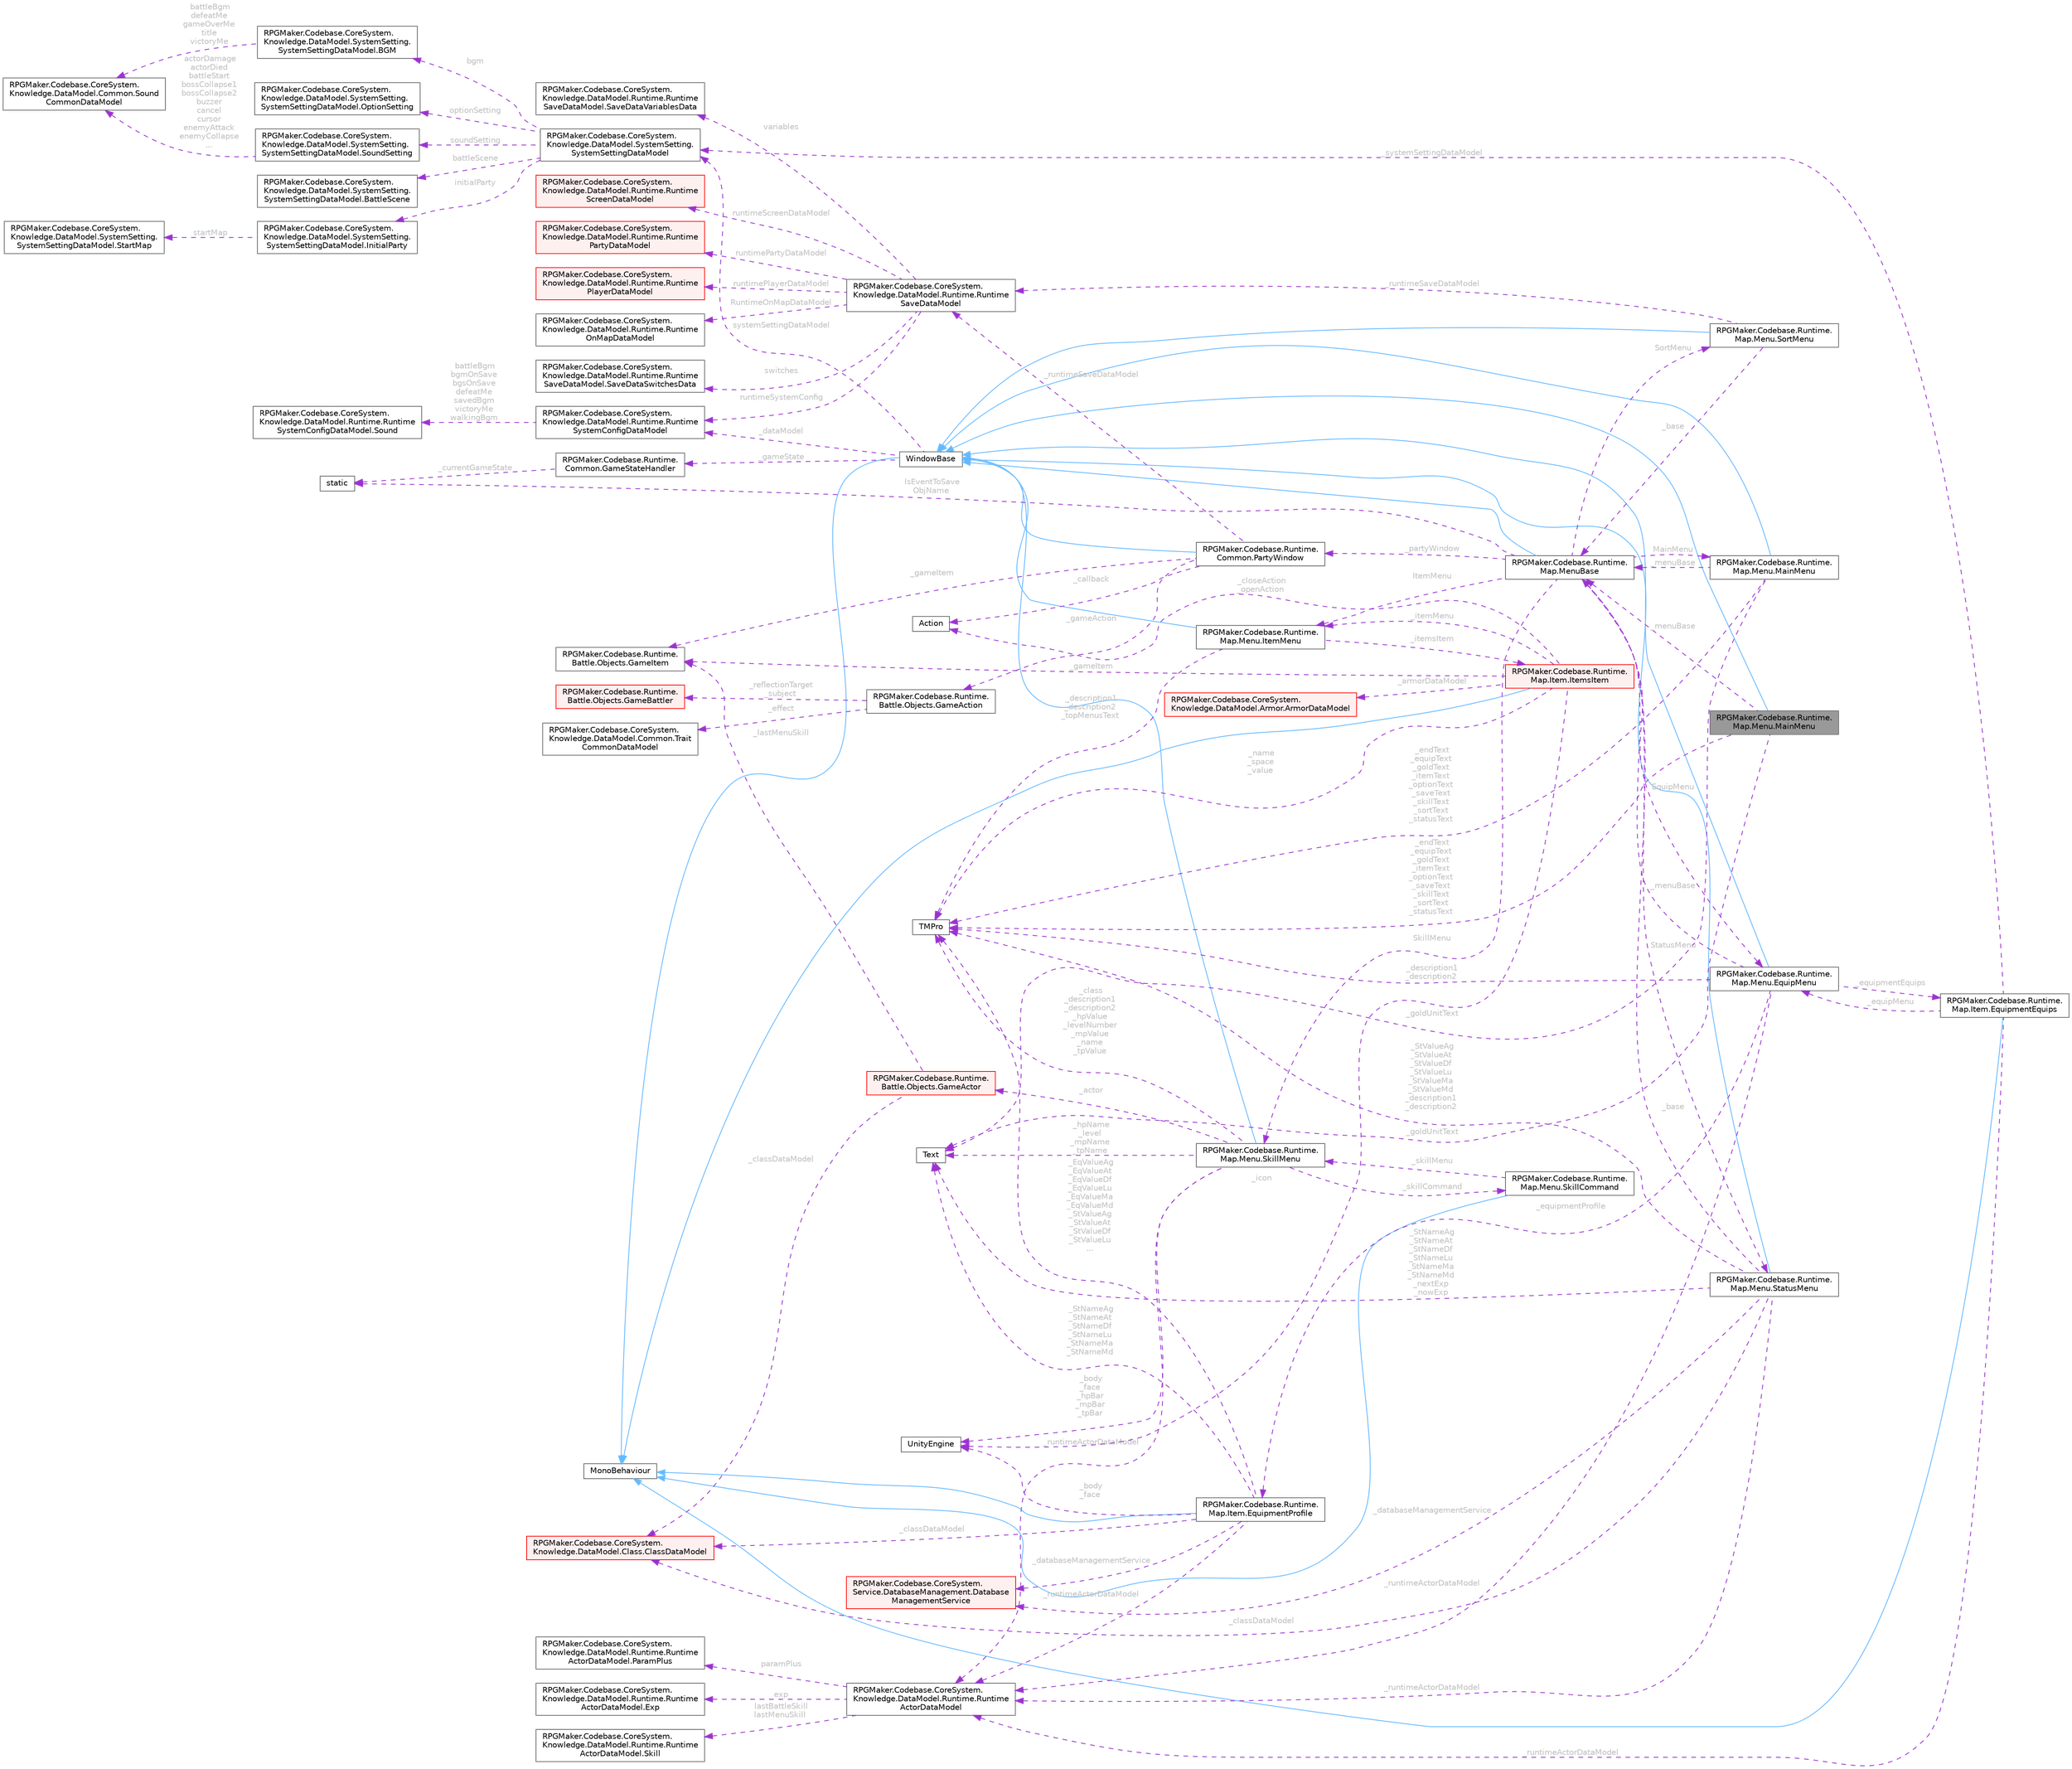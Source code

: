 digraph "RPGMaker.Codebase.Runtime.Map.Menu.MainMenu"
{
 // LATEX_PDF_SIZE
  bgcolor="transparent";
  edge [fontname=Helvetica,fontsize=10,labelfontname=Helvetica,labelfontsize=10];
  node [fontname=Helvetica,fontsize=10,shape=box,height=0.2,width=0.4];
  rankdir="LR";
  Node1 [id="Node000001",label="RPGMaker.Codebase.Runtime.\lMap.Menu.MainMenu",height=0.2,width=0.4,color="gray40", fillcolor="grey60", style="filled", fontcolor="black",tooltip="メイン・メニュー"];
  Node2 -> Node1 [id="edge1_Node000001_Node000002",dir="back",color="steelblue1",style="solid",tooltip=" "];
  Node2 [id="Node000002",label="WindowBase",height=0.2,width=0.4,color="gray40", fillcolor="white", style="filled",URL="$d4/d52/class_r_p_g_maker_1_1_codebase_1_1_runtime_1_1_common_1_1_window_base.html",tooltip="ウィンドウ・ベース"];
  Node3 -> Node2 [id="edge2_Node000002_Node000003",dir="back",color="steelblue1",style="solid",tooltip=" "];
  Node3 [id="Node000003",label="MonoBehaviour",height=0.2,width=0.4,color="gray40", fillcolor="white", style="filled",tooltip=" "];
  Node4 -> Node2 [id="edge3_Node000002_Node000004",dir="back",color="darkorchid3",style="dashed",tooltip=" ",label=" _gameState",fontcolor="grey" ];
  Node4 [id="Node000004",label="RPGMaker.Codebase.Runtime.\lCommon.GameStateHandler",height=0.2,width=0.4,color="gray40", fillcolor="white", style="filled",URL="$de/d2c/class_r_p_g_maker_1_1_codebase_1_1_runtime_1_1_common_1_1_game_state_handler.html",tooltip="ゲーム実行中の、ゲームの状態を保持するクラス"];
  Node5 -> Node4 [id="edge4_Node000004_Node000005",dir="back",color="darkorchid3",style="dashed",tooltip=" ",label=" _currentGameState",fontcolor="grey" ];
  Node5 [id="Node000005",label="static",height=0.2,width=0.4,color="gray40", fillcolor="white", style="filled",tooltip=" "];
  Node6 -> Node2 [id="edge5_Node000002_Node000006",dir="back",color="darkorchid3",style="dashed",tooltip=" ",label=" systemSettingDataModel",fontcolor="grey" ];
  Node6 [id="Node000006",label="RPGMaker.Codebase.CoreSystem.\lKnowledge.DataModel.SystemSetting.\lSystemSettingDataModel",height=0.2,width=0.4,color="gray40", fillcolor="white", style="filled",URL="$d0/dd2/class_r_p_g_maker_1_1_codebase_1_1_core_system_1_1_knowledge_1_1_data_model_1_1_system_setting_1_1_system_setting_data_model.html",tooltip="システム設定データ・モデル"];
  Node7 -> Node6 [id="edge6_Node000006_Node000007",dir="back",color="darkorchid3",style="dashed",tooltip=" ",label=" battleScene",fontcolor="grey" ];
  Node7 [id="Node000007",label="RPGMaker.Codebase.CoreSystem.\lKnowledge.DataModel.SystemSetting.\lSystemSettingDataModel.BattleScene",height=0.2,width=0.4,color="gray40", fillcolor="white", style="filled",URL="$df/d0c/class_r_p_g_maker_1_1_codebase_1_1_core_system_1_1_knowledge_1_1_data_model_1_1_system_setting_17ce0ed53697912195b01e8a552e37932.html",tooltip=" "];
  Node8 -> Node6 [id="edge7_Node000006_Node000008",dir="back",color="darkorchid3",style="dashed",tooltip=" ",label=" bgm",fontcolor="grey" ];
  Node8 [id="Node000008",label="RPGMaker.Codebase.CoreSystem.\lKnowledge.DataModel.SystemSetting.\lSystemSettingDataModel.BGM",height=0.2,width=0.4,color="gray40", fillcolor="white", style="filled",URL="$d8/d7d/class_r_p_g_maker_1_1_codebase_1_1_core_system_1_1_knowledge_1_1_data_model_1_1_system_setting_13c37c0ac7a3e126c1b06c1462a6db3a9.html",tooltip=" "];
  Node9 -> Node8 [id="edge8_Node000008_Node000009",dir="back",color="darkorchid3",style="dashed",tooltip=" ",label=" battleBgm\ndefeatMe\ngameOverMe\ntitle\nvictoryMe",fontcolor="grey" ];
  Node9 [id="Node000009",label="RPGMaker.Codebase.CoreSystem.\lKnowledge.DataModel.Common.Sound\lCommonDataModel",height=0.2,width=0.4,color="gray40", fillcolor="white", style="filled",URL="$df/dcd/class_r_p_g_maker_1_1_codebase_1_1_core_system_1_1_knowledge_1_1_data_model_1_1_common_1_1_sound_common_data_model.html",tooltip="音共通データ・モデル"];
  Node10 -> Node6 [id="edge9_Node000006_Node000010",dir="back",color="darkorchid3",style="dashed",tooltip=" ",label=" initialParty",fontcolor="grey" ];
  Node10 [id="Node000010",label="RPGMaker.Codebase.CoreSystem.\lKnowledge.DataModel.SystemSetting.\lSystemSettingDataModel.InitialParty",height=0.2,width=0.4,color="gray40", fillcolor="white", style="filled",URL="$dc/dfb/class_r_p_g_maker_1_1_codebase_1_1_core_system_1_1_knowledge_1_1_data_model_1_1_system_setting_1539107dbc80fc9072f4fd2f8782921fe.html",tooltip=" "];
  Node11 -> Node10 [id="edge10_Node000010_Node000011",dir="back",color="darkorchid3",style="dashed",tooltip=" ",label=" startMap",fontcolor="grey" ];
  Node11 [id="Node000011",label="RPGMaker.Codebase.CoreSystem.\lKnowledge.DataModel.SystemSetting.\lSystemSettingDataModel.StartMap",height=0.2,width=0.4,color="gray40", fillcolor="white", style="filled",URL="$dd/d74/class_r_p_g_maker_1_1_codebase_1_1_core_system_1_1_knowledge_1_1_data_model_1_1_system_setting_1783ee6b6efe4675c8c39db7c7a3a93f6.html",tooltip=" "];
  Node12 -> Node6 [id="edge11_Node000006_Node000012",dir="back",color="darkorchid3",style="dashed",tooltip=" ",label=" optionSetting",fontcolor="grey" ];
  Node12 [id="Node000012",label="RPGMaker.Codebase.CoreSystem.\lKnowledge.DataModel.SystemSetting.\lSystemSettingDataModel.OptionSetting",height=0.2,width=0.4,color="gray40", fillcolor="white", style="filled",URL="$d8/d86/class_r_p_g_maker_1_1_codebase_1_1_core_system_1_1_knowledge_1_1_data_model_1_1_system_setting_10d0bcdd35160aa829ac5668189dd2dd2.html",tooltip=" "];
  Node13 -> Node6 [id="edge12_Node000006_Node000013",dir="back",color="darkorchid3",style="dashed",tooltip=" ",label=" soundSetting",fontcolor="grey" ];
  Node13 [id="Node000013",label="RPGMaker.Codebase.CoreSystem.\lKnowledge.DataModel.SystemSetting.\lSystemSettingDataModel.SoundSetting",height=0.2,width=0.4,color="gray40", fillcolor="white", style="filled",URL="$d9/d59/class_r_p_g_maker_1_1_codebase_1_1_core_system_1_1_knowledge_1_1_data_model_1_1_system_setting_1fc90e68ad3a4642899cf508b2c75ae0f.html",tooltip=" "];
  Node9 -> Node13 [id="edge13_Node000013_Node000009",dir="back",color="darkorchid3",style="dashed",tooltip=" ",label=" actorDamage\nactorDied\nbattleStart\nbossCollapse1\nbossCollapse2\nbuzzer\ncancel\ncursor\nenemyAttack\nenemyCollapse\n...",fontcolor="grey" ];
  Node14 -> Node2 [id="edge14_Node000002_Node000014",dir="back",color="darkorchid3",style="dashed",tooltip=" ",label=" _dataModel",fontcolor="grey" ];
  Node14 [id="Node000014",label="RPGMaker.Codebase.CoreSystem.\lKnowledge.DataModel.Runtime.Runtime\lSystemConfigDataModel",height=0.2,width=0.4,color="gray40", fillcolor="white", style="filled",URL="$dc/d28/class_r_p_g_maker_1_1_codebase_1_1_core_system_1_1_knowledge_1_1_data_model_1_1_runtime_1_1_runtime_system_config_data_model.html",tooltip="実行時システム設定データ・モデル"];
  Node15 -> Node14 [id="edge15_Node000014_Node000015",dir="back",color="darkorchid3",style="dashed",tooltip=" ",label=" battleBgm\nbgmOnSave\nbgsOnSave\ndefeatMe\nsavedBgm\nvictoryMe\nwalkingBgm",fontcolor="grey" ];
  Node15 [id="Node000015",label="RPGMaker.Codebase.CoreSystem.\lKnowledge.DataModel.Runtime.Runtime\lSystemConfigDataModel.Sound",height=0.2,width=0.4,color="gray40", fillcolor="white", style="filled",URL="$de/d30/class_r_p_g_maker_1_1_codebase_1_1_core_system_1_1_knowledge_1_1_data_model_1_1_runtime_1_1_runtc183c944cc34eae5d27229c3eef23a60.html",tooltip=" "];
  Node16 -> Node1 [id="edge16_Node000001_Node000016",dir="back",color="darkorchid3",style="dashed",tooltip=" ",label=" _endText\n_equipText\n_goldText\n_itemText\n_optionText\n_saveText\n_skillText\n_sortText\n_statusText",fontcolor="grey" ];
  Node16 [id="Node000016",label="TMPro",height=0.2,width=0.4,color="gray40", fillcolor="white", style="filled",tooltip=" "];
  Node17 -> Node1 [id="edge17_Node000001_Node000017",dir="back",color="darkorchid3",style="dashed",tooltip=" ",label=" _goldUnitText",fontcolor="grey" ];
  Node17 [id="Node000017",label="Text",height=0.2,width=0.4,color="gray40", fillcolor="white", style="filled",tooltip=" "];
  Node18 -> Node1 [id="edge18_Node000001_Node000018",dir="back",color="darkorchid3",style="dashed",tooltip=" ",label=" _menuBase",fontcolor="grey" ];
  Node18 [id="Node000018",label="RPGMaker.Codebase.Runtime.\lMap.MenuBase",height=0.2,width=0.4,color="gray40", fillcolor="white", style="filled",URL="$d4/d87/class_r_p_g_maker_1_1_codebase_1_1_runtime_1_1_map_1_1_menu_base.html",tooltip="メニュー・ベース"];
  Node2 -> Node18 [id="edge19_Node000018_Node000002",dir="back",color="steelblue1",style="solid",tooltip=" "];
  Node5 -> Node18 [id="edge20_Node000018_Node000005",dir="back",color="darkorchid3",style="dashed",tooltip=" ",label=" IsEventToSave\nObjName",fontcolor="grey" ];
  Node19 -> Node18 [id="edge21_Node000018_Node000019",dir="back",color="darkorchid3",style="dashed",tooltip=" ",label=" _partyWindow",fontcolor="grey" ];
  Node19 [id="Node000019",label="RPGMaker.Codebase.Runtime.\lCommon.PartyWindow",height=0.2,width=0.4,color="gray40", fillcolor="white", style="filled",URL="$d6/d78/class_r_p_g_maker_1_1_codebase_1_1_runtime_1_1_common_1_1_party_window.html",tooltip="パーティー・ウィンドウ"];
  Node2 -> Node19 [id="edge22_Node000019_Node000002",dir="back",color="steelblue1",style="solid",tooltip=" "];
  Node20 -> Node19 [id="edge23_Node000019_Node000020",dir="back",color="darkorchid3",style="dashed",tooltip=" ",label=" _gameAction",fontcolor="grey" ];
  Node20 [id="Node000020",label="RPGMaker.Codebase.Runtime.\lBattle.Objects.GameAction",height=0.2,width=0.4,color="gray40", fillcolor="white", style="filled",URL="$db/d00/class_r_p_g_maker_1_1_codebase_1_1_runtime_1_1_battle_1_1_objects_1_1_game_action.html",tooltip="攻撃や防御、スキル・アイテムの使用など、戦闘の行動を記述したクラス Game_Battler の _actions プロパティが持っていて、逆にこちらからは subject() メソッドで Game_B..."];
  Node21 -> Node20 [id="edge24_Node000020_Node000021",dir="back",color="darkorchid3",style="dashed",tooltip=" ",label=" _reflectionTarget\n_subject",fontcolor="grey" ];
  Node21 [id="Node000021",label="RPGMaker.Codebase.Runtime.\lBattle.Objects.GameBattler",height=0.2,width=0.4,color="red", fillcolor="#FFF0F0", style="filled",URL="$d6/de6/class_r_p_g_maker_1_1_codebase_1_1_runtime_1_1_battle_1_1_objects_1_1_game_battler.html",tooltip="戦闘シーンでのアイコンやアニメーションを含む、バトラーの動作を制御する"];
  Node24 -> Node20 [id="edge25_Node000020_Node000024",dir="back",color="darkorchid3",style="dashed",tooltip=" ",label=" _effect",fontcolor="grey" ];
  Node24 [id="Node000024",label="RPGMaker.Codebase.CoreSystem.\lKnowledge.DataModel.Common.Trait\lCommonDataModel",height=0.2,width=0.4,color="gray40", fillcolor="white", style="filled",URL="$db/d29/class_r_p_g_maker_1_1_codebase_1_1_core_system_1_1_knowledge_1_1_data_model_1_1_common_1_1_trait_common_data_model.html",tooltip="特徴共通データ・モデル"];
  Node25 -> Node19 [id="edge26_Node000019_Node000025",dir="back",color="darkorchid3",style="dashed",tooltip=" ",label=" _gameItem",fontcolor="grey" ];
  Node25 [id="Node000025",label="RPGMaker.Codebase.Runtime.\lBattle.Objects.GameItem",height=0.2,width=0.4,color="gray40", fillcolor="white", style="filled",URL="$df/d31/class_r_p_g_maker_1_1_codebase_1_1_runtime_1_1_battle_1_1_objects_1_1_game_item.html",tooltip="アイテム全般とスキルをまとめて扱うクラス"];
  Node26 -> Node19 [id="edge27_Node000019_Node000026",dir="back",color="darkorchid3",style="dashed",tooltip=" ",label=" _runtimeSaveDataModel",fontcolor="grey" ];
  Node26 [id="Node000026",label="RPGMaker.Codebase.CoreSystem.\lKnowledge.DataModel.Runtime.Runtime\lSaveDataModel",height=0.2,width=0.4,color="gray40", fillcolor="white", style="filled",URL="$d9/d20/class_r_p_g_maker_1_1_codebase_1_1_core_system_1_1_knowledge_1_1_data_model_1_1_runtime_1_1_runtime_save_data_model.html",tooltip="実行時セーブ・データ・モデル"];
  Node27 -> Node26 [id="edge28_Node000026_Node000027",dir="back",color="darkorchid3",style="dashed",tooltip=" ",label=" runtimePartyDataModel",fontcolor="grey" ];
  Node27 [id="Node000027",label="RPGMaker.Codebase.CoreSystem.\lKnowledge.DataModel.Runtime.Runtime\lPartyDataModel",height=0.2,width=0.4,color="red", fillcolor="#FFF0F0", style="filled",URL="$db/d70/class_r_p_g_maker_1_1_codebase_1_1_core_system_1_1_knowledge_1_1_data_model_1_1_runtime_1_1_runtime_party_data_model.html",tooltip="実行時パーティー・データ・モデル"];
  Node30 -> Node26 [id="edge29_Node000026_Node000030",dir="back",color="darkorchid3",style="dashed",tooltip=" ",label=" runtimePlayerDataModel",fontcolor="grey" ];
  Node30 [id="Node000030",label="RPGMaker.Codebase.CoreSystem.\lKnowledge.DataModel.Runtime.Runtime\lPlayerDataModel",height=0.2,width=0.4,color="red", fillcolor="#FFF0F0", style="filled",URL="$d9/d32/class_r_p_g_maker_1_1_codebase_1_1_core_system_1_1_knowledge_1_1_data_model_1_1_runtime_1_1_runtime_player_data_model.html",tooltip="実行時プレイヤー・データ・モデル"];
  Node32 -> Node26 [id="edge30_Node000026_Node000032",dir="back",color="darkorchid3",style="dashed",tooltip=" ",label=" RuntimeOnMapDataModel",fontcolor="grey" ];
  Node32 [id="Node000032",label="RPGMaker.Codebase.CoreSystem.\lKnowledge.DataModel.Runtime.Runtime\lOnMapDataModel",height=0.2,width=0.4,color="gray40", fillcolor="white", style="filled",URL="$d2/d91/class_r_p_g_maker_1_1_codebase_1_1_core_system_1_1_knowledge_1_1_data_model_1_1_runtime_1_1_runtime_on_map_data_model.html",tooltip="マップ上の実行時データ・モデル"];
  Node14 -> Node26 [id="edge31_Node000026_Node000014",dir="back",color="darkorchid3",style="dashed",tooltip=" ",label=" runtimeSystemConfig",fontcolor="grey" ];
  Node33 -> Node26 [id="edge32_Node000026_Node000033",dir="back",color="darkorchid3",style="dashed",tooltip=" ",label=" switches",fontcolor="grey" ];
  Node33 [id="Node000033",label="RPGMaker.Codebase.CoreSystem.\lKnowledge.DataModel.Runtime.Runtime\lSaveDataModel.SaveDataSwitchesData",height=0.2,width=0.4,color="gray40", fillcolor="white", style="filled",URL="$df/dd5/class_r_p_g_maker_1_1_codebase_1_1_core_system_1_1_knowledge_1_1_data_model_1_1_runtime_1_1_runtf47cec548e01226c38a47f8bf2883142.html",tooltip=" "];
  Node34 -> Node26 [id="edge33_Node000026_Node000034",dir="back",color="darkorchid3",style="dashed",tooltip=" ",label=" variables",fontcolor="grey" ];
  Node34 [id="Node000034",label="RPGMaker.Codebase.CoreSystem.\lKnowledge.DataModel.Runtime.Runtime\lSaveDataModel.SaveDataVariablesData",height=0.2,width=0.4,color="gray40", fillcolor="white", style="filled",URL="$df/de0/class_r_p_g_maker_1_1_codebase_1_1_core_system_1_1_knowledge_1_1_data_model_1_1_runtime_1_1_runt7e1e0208f1ee778be9d571c49b958075.html",tooltip=" "];
  Node35 -> Node26 [id="edge34_Node000026_Node000035",dir="back",color="darkorchid3",style="dashed",tooltip=" ",label=" runtimeScreenDataModel",fontcolor="grey" ];
  Node35 [id="Node000035",label="RPGMaker.Codebase.CoreSystem.\lKnowledge.DataModel.Runtime.Runtime\lScreenDataModel",height=0.2,width=0.4,color="red", fillcolor="#FFF0F0", style="filled",URL="$d7/d99/class_r_p_g_maker_1_1_codebase_1_1_core_system_1_1_knowledge_1_1_data_model_1_1_runtime_1_1_runtime_screen_data_model.html",tooltip="実行時スクリーン・データ・モデル"];
  Node38 -> Node19 [id="edge35_Node000019_Node000038",dir="back",color="darkorchid3",style="dashed",tooltip=" ",label=" _callback",fontcolor="grey" ];
  Node38 [id="Node000038",label="Action",height=0.2,width=0.4,color="gray40", fillcolor="white", style="filled",tooltip=" "];
  Node39 -> Node18 [id="edge36_Node000018_Node000039",dir="back",color="darkorchid3",style="dashed",tooltip=" ",label=" EquipMenu",fontcolor="grey" ];
  Node39 [id="Node000039",label="RPGMaker.Codebase.Runtime.\lMap.Menu.EquipMenu",height=0.2,width=0.4,color="gray40", fillcolor="white", style="filled",URL="$db/d72/class_r_p_g_maker_1_1_codebase_1_1_runtime_1_1_map_1_1_menu_1_1_equip_menu.html",tooltip="装備メニュー"];
  Node2 -> Node39 [id="edge37_Node000039_Node000002",dir="back",color="steelblue1",style="solid",tooltip=" "];
  Node16 -> Node39 [id="edge38_Node000039_Node000016",dir="back",color="darkorchid3",style="dashed",tooltip=" ",label=" _description1\n_description2",fontcolor="grey" ];
  Node40 -> Node39 [id="edge39_Node000039_Node000040",dir="back",color="darkorchid3",style="dashed",tooltip=" ",label=" _equipmentEquips",fontcolor="grey" ];
  Node40 [id="Node000040",label="RPGMaker.Codebase.Runtime.\lMap.Item.EquipmentEquips",height=0.2,width=0.4,color="gray40", fillcolor="white", style="filled",URL="$d3/ddf/class_r_p_g_maker_1_1_codebase_1_1_runtime_1_1_map_1_1_item_1_1_equipment_equips.html",tooltip="装備品装備"];
  Node3 -> Node40 [id="edge40_Node000040_Node000003",dir="back",color="steelblue1",style="solid",tooltip=" "];
  Node39 -> Node40 [id="edge41_Node000040_Node000039",dir="back",color="darkorchid3",style="dashed",tooltip=" ",label=" _equipMenu",fontcolor="grey" ];
  Node41 -> Node40 [id="edge42_Node000040_Node000041",dir="back",color="darkorchid3",style="dashed",tooltip=" ",label=" _runtimeActorDataModel",fontcolor="grey" ];
  Node41 [id="Node000041",label="RPGMaker.Codebase.CoreSystem.\lKnowledge.DataModel.Runtime.Runtime\lActorDataModel",height=0.2,width=0.4,color="gray40", fillcolor="white", style="filled",URL="$de/d8f/class_r_p_g_maker_1_1_codebase_1_1_core_system_1_1_knowledge_1_1_data_model_1_1_runtime_1_1_runtime_actor_data_model.html",tooltip="実行時アクター・データ・モデル"];
  Node42 -> Node41 [id="edge43_Node000041_Node000042",dir="back",color="darkorchid3",style="dashed",tooltip=" ",label=" exp",fontcolor="grey" ];
  Node42 [id="Node000042",label="RPGMaker.Codebase.CoreSystem.\lKnowledge.DataModel.Runtime.Runtime\lActorDataModel.Exp",height=0.2,width=0.4,color="gray40", fillcolor="white", style="filled",URL="$d3/d3e/class_r_p_g_maker_1_1_codebase_1_1_core_system_1_1_knowledge_1_1_data_model_1_1_runtime_1_1_runtime_actor_data_model_1_1_exp.html",tooltip=" "];
  Node43 -> Node41 [id="edge44_Node000041_Node000043",dir="back",color="darkorchid3",style="dashed",tooltip=" ",label=" lastBattleSkill\nlastMenuSkill",fontcolor="grey" ];
  Node43 [id="Node000043",label="RPGMaker.Codebase.CoreSystem.\lKnowledge.DataModel.Runtime.Runtime\lActorDataModel.Skill",height=0.2,width=0.4,color="gray40", fillcolor="white", style="filled",URL="$d0/dcc/class_r_p_g_maker_1_1_codebase_1_1_core_system_1_1_knowledge_1_1_data_model_1_1_runtime_1_1_runtime_actor_data_model_1_1_skill.html",tooltip=" "];
  Node44 -> Node41 [id="edge45_Node000041_Node000044",dir="back",color="darkorchid3",style="dashed",tooltip=" ",label=" paramPlus",fontcolor="grey" ];
  Node44 [id="Node000044",label="RPGMaker.Codebase.CoreSystem.\lKnowledge.DataModel.Runtime.Runtime\lActorDataModel.ParamPlus",height=0.2,width=0.4,color="gray40", fillcolor="white", style="filled",URL="$d4/df6/class_r_p_g_maker_1_1_codebase_1_1_core_system_1_1_knowledge_1_1_data_model_1_1_runtime_1_1_runt028626bb8ddb1d96c152ecaf3e94d30f.html",tooltip=" "];
  Node6 -> Node40 [id="edge46_Node000040_Node000006",dir="back",color="darkorchid3",style="dashed",tooltip=" ",label=" _systemSettingDataModel",fontcolor="grey" ];
  Node45 -> Node39 [id="edge47_Node000039_Node000045",dir="back",color="darkorchid3",style="dashed",tooltip=" ",label=" _equipmentProfile",fontcolor="grey" ];
  Node45 [id="Node000045",label="RPGMaker.Codebase.Runtime.\lMap.Item.EquipmentProfile",height=0.2,width=0.4,color="gray40", fillcolor="white", style="filled",URL="$db/d19/class_r_p_g_maker_1_1_codebase_1_1_runtime_1_1_map_1_1_item_1_1_equipment_profile.html",tooltip="装備品プロフィール"];
  Node3 -> Node45 [id="edge48_Node000045_Node000003",dir="back",color="steelblue1",style="solid",tooltip=" "];
  Node46 -> Node45 [id="edge49_Node000045_Node000046",dir="back",color="darkorchid3",style="dashed",tooltip=" ",label=" _body\n_face",fontcolor="grey" ];
  Node46 [id="Node000046",label="UnityEngine",height=0.2,width=0.4,color="gray40", fillcolor="white", style="filled",tooltip=" "];
  Node47 -> Node45 [id="edge50_Node000045_Node000047",dir="back",color="darkorchid3",style="dashed",tooltip=" ",label=" _classDataModel",fontcolor="grey" ];
  Node47 [id="Node000047",label="RPGMaker.Codebase.CoreSystem.\lKnowledge.DataModel.Class.ClassDataModel",height=0.2,width=0.4,color="red", fillcolor="#FFF0F0", style="filled",URL="$df/d3c/class_r_p_g_maker_1_1_codebase_1_1_core_system_1_1_knowledge_1_1_data_model_1_1_class_1_1_class_data_model.html",tooltip="クラス・データ・モデル"];
  Node59 -> Node45 [id="edge51_Node000045_Node000059",dir="back",color="darkorchid3",style="dashed",tooltip=" ",label=" _databaseManagementService",fontcolor="grey" ];
  Node59 [id="Node000059",label="RPGMaker.Codebase.CoreSystem.\lService.DatabaseManagement.Database\lManagementService",height=0.2,width=0.4,color="red", fillcolor="#FFF0F0", style="filled",URL="$db/db0/class_r_p_g_maker_1_1_codebase_1_1_core_system_1_1_service_1_1_database_management_1_1_database_management_service.html",tooltip=" "];
  Node16 -> Node45 [id="edge52_Node000045_Node000016",dir="back",color="darkorchid3",style="dashed",tooltip=" ",label=" _EqValueAg\n_EqValueAt\n_EqValueDf\n_EqValueLu\n_EqValueMa\n_EqValueMd\n_StValueAg\n_StValueAt\n_StValueDf\n_StValueLu\n...",fontcolor="grey" ];
  Node41 -> Node45 [id="edge53_Node000045_Node000041",dir="back",color="darkorchid3",style="dashed",tooltip=" ",label=" _runtimeActorDataModel",fontcolor="grey" ];
  Node17 -> Node45 [id="edge54_Node000045_Node000017",dir="back",color="darkorchid3",style="dashed",tooltip=" ",label=" _StNameAg\n_StNameAt\n_StNameDf\n_StNameLu\n_StNameMa\n_StNameMd",fontcolor="grey" ];
  Node18 -> Node39 [id="edge55_Node000039_Node000018",dir="back",color="darkorchid3",style="dashed",tooltip=" ",label=" _menuBase",fontcolor="grey" ];
  Node41 -> Node39 [id="edge56_Node000039_Node000041",dir="back",color="darkorchid3",style="dashed",tooltip=" ",label=" _runtimeActorDataModel",fontcolor="grey" ];
  Node94 -> Node18 [id="edge57_Node000018_Node000094",dir="back",color="darkorchid3",style="dashed",tooltip=" ",label=" ItemMenu",fontcolor="grey" ];
  Node94 [id="Node000094",label="RPGMaker.Codebase.Runtime.\lMap.Menu.ItemMenu",height=0.2,width=0.4,color="gray40", fillcolor="white", style="filled",URL="$d3/d77/class_r_p_g_maker_1_1_codebase_1_1_runtime_1_1_map_1_1_menu_1_1_item_menu.html",tooltip="アイテム・メニュー"];
  Node2 -> Node94 [id="edge58_Node000094_Node000002",dir="back",color="steelblue1",style="solid",tooltip=" "];
  Node16 -> Node94 [id="edge59_Node000094_Node000016",dir="back",color="darkorchid3",style="dashed",tooltip=" ",label=" _description1\n_description2\n_topMenusText",fontcolor="grey" ];
  Node95 -> Node94 [id="edge60_Node000094_Node000095",dir="back",color="darkorchid3",style="dashed",tooltip=" ",label=" _itemsItem",fontcolor="grey" ];
  Node95 [id="Node000095",label="RPGMaker.Codebase.Runtime.\lMap.Item.ItemsItem",height=0.2,width=0.4,color="red", fillcolor="#FFF0F0", style="filled",URL="$d5/d49/class_r_p_g_maker_1_1_codebase_1_1_runtime_1_1_map_1_1_item_1_1_items_item.html",tooltip="アイテムのアイテム"];
  Node3 -> Node95 [id="edge61_Node000095_Node000003",dir="back",color="steelblue1",style="solid",tooltip=" "];
  Node96 -> Node95 [id="edge62_Node000095_Node000096",dir="back",color="darkorchid3",style="dashed",tooltip=" ",label=" _armorDataModel",fontcolor="grey" ];
  Node96 [id="Node000096",label="RPGMaker.Codebase.CoreSystem.\lKnowledge.DataModel.Armor.ArmorDataModel",height=0.2,width=0.4,color="red", fillcolor="#FFF0F0", style="filled",URL="$dd/d35/class_r_p_g_maker_1_1_codebase_1_1_core_system_1_1_knowledge_1_1_data_model_1_1_armor_1_1_armor_data_model.html",tooltip="武装データ・モデル"];
  Node25 -> Node95 [id="edge63_Node000095_Node000025",dir="back",color="darkorchid3",style="dashed",tooltip=" ",label=" _gameItem",fontcolor="grey" ];
  Node46 -> Node95 [id="edge64_Node000095_Node000046",dir="back",color="darkorchid3",style="dashed",tooltip=" ",label=" _icon",fontcolor="grey" ];
  Node94 -> Node95 [id="edge65_Node000095_Node000094",dir="back",color="darkorchid3",style="dashed",tooltip=" ",label=" _itemMenu",fontcolor="grey" ];
  Node16 -> Node95 [id="edge66_Node000095_Node000016",dir="back",color="darkorchid3",style="dashed",tooltip=" ",label=" _name\n_space\n_value",fontcolor="grey" ];
  Node38 -> Node95 [id="edge67_Node000095_Node000038",dir="back",color="darkorchid3",style="dashed",tooltip=" ",label=" _closeAction\n_openAction",fontcolor="grey" ];
  Node110 -> Node18 [id="edge68_Node000018_Node000110",dir="back",color="darkorchid3",style="dashed",tooltip=" ",label=" MainMenu",fontcolor="grey" ];
  Node110 [id="Node000110",label="RPGMaker.Codebase.Runtime.\lMap.Menu.MainMenu",height=0.2,width=0.4,color="gray40", fillcolor="white", style="filled",URL="$d7/d96/class_r_p_g_maker_1_1_codebase_1_1_runtime_1_1_map_1_1_menu_1_1_main_menu.html",tooltip="メイン・メニュー"];
  Node2 -> Node110 [id="edge69_Node000110_Node000002",dir="back",color="steelblue1",style="solid",tooltip=" "];
  Node16 -> Node110 [id="edge70_Node000110_Node000016",dir="back",color="darkorchid3",style="dashed",tooltip=" ",label=" _endText\n_equipText\n_goldText\n_itemText\n_optionText\n_saveText\n_skillText\n_sortText\n_statusText",fontcolor="grey" ];
  Node17 -> Node110 [id="edge71_Node000110_Node000017",dir="back",color="darkorchid3",style="dashed",tooltip=" ",label=" _goldUnitText",fontcolor="grey" ];
  Node18 -> Node110 [id="edge72_Node000110_Node000018",dir="back",color="darkorchid3",style="dashed",tooltip=" ",label=" _menuBase",fontcolor="grey" ];
  Node111 -> Node18 [id="edge73_Node000018_Node000111",dir="back",color="darkorchid3",style="dashed",tooltip=" ",label=" SkillMenu",fontcolor="grey" ];
  Node111 [id="Node000111",label="RPGMaker.Codebase.Runtime.\lMap.Menu.SkillMenu",height=0.2,width=0.4,color="gray40", fillcolor="white", style="filled",URL="$db/d40/class_r_p_g_maker_1_1_codebase_1_1_runtime_1_1_map_1_1_menu_1_1_skill_menu.html",tooltip="スキル・メニュー"];
  Node2 -> Node111 [id="edge74_Node000111_Node000002",dir="back",color="steelblue1",style="solid",tooltip=" "];
  Node16 -> Node111 [id="edge75_Node000111_Node000016",dir="back",color="darkorchid3",style="dashed",tooltip=" ",label=" _class\n_description1\n_description2\n_hpValue\n_levelNumber\n_mpValue\n_name\n_tpValue",fontcolor="grey" ];
  Node46 -> Node111 [id="edge76_Node000111_Node000046",dir="back",color="darkorchid3",style="dashed",tooltip=" ",label=" _body\n_face\n_hpBar\n_mpBar\n_tpBar",fontcolor="grey" ];
  Node17 -> Node111 [id="edge77_Node000111_Node000017",dir="back",color="darkorchid3",style="dashed",tooltip=" ",label=" _hpName\n_level\n_mpName\n_tpName",fontcolor="grey" ];
  Node41 -> Node111 [id="edge78_Node000111_Node000041",dir="back",color="darkorchid3",style="dashed",tooltip=" ",label=" _runtimeActorDataModel",fontcolor="grey" ];
  Node112 -> Node111 [id="edge79_Node000111_Node000112",dir="back",color="darkorchid3",style="dashed",tooltip=" ",label=" _skillCommand",fontcolor="grey" ];
  Node112 [id="Node000112",label="RPGMaker.Codebase.Runtime.\lMap.Menu.SkillCommand",height=0.2,width=0.4,color="gray40", fillcolor="white", style="filled",URL="$dd/d31/class_r_p_g_maker_1_1_codebase_1_1_runtime_1_1_map_1_1_menu_1_1_skill_command.html",tooltip="スキル・コマンド"];
  Node3 -> Node112 [id="edge80_Node000112_Node000003",dir="back",color="steelblue1",style="solid",tooltip=" "];
  Node111 -> Node112 [id="edge81_Node000112_Node000111",dir="back",color="darkorchid3",style="dashed",tooltip=" ",label=" _skillMenu",fontcolor="grey" ];
  Node113 -> Node111 [id="edge82_Node000111_Node000113",dir="back",color="darkorchid3",style="dashed",tooltip=" ",label=" _actor",fontcolor="grey" ];
  Node113 [id="Node000113",label="RPGMaker.Codebase.Runtime.\lBattle.Objects.GameActor",height=0.2,width=0.4,color="red", fillcolor="#FFF0F0", style="filled",URL="$db/dfc/class_r_p_g_maker_1_1_codebase_1_1_runtime_1_1_battle_1_1_objects_1_1_game_actor.html",tooltip="アクターのパラメータの取得、画像の設定、戦闘の処理とサイドビュー時の画像処理を行うクラス"];
  Node47 -> Node113 [id="edge83_Node000113_Node000047",dir="back",color="darkorchid3",style="dashed",tooltip=" ",label=" _classDataModel",fontcolor="grey" ];
  Node25 -> Node113 [id="edge84_Node000113_Node000025",dir="back",color="darkorchid3",style="dashed",tooltip=" ",label=" _lastMenuSkill",fontcolor="grey" ];
  Node115 -> Node18 [id="edge85_Node000018_Node000115",dir="back",color="darkorchid3",style="dashed",tooltip=" ",label=" SortMenu",fontcolor="grey" ];
  Node115 [id="Node000115",label="RPGMaker.Codebase.Runtime.\lMap.Menu.SortMenu",height=0.2,width=0.4,color="gray40", fillcolor="white", style="filled",URL="$d0/d73/class_r_p_g_maker_1_1_codebase_1_1_runtime_1_1_map_1_1_menu_1_1_sort_menu.html",tooltip="ソート・メニュー"];
  Node2 -> Node115 [id="edge86_Node000115_Node000002",dir="back",color="steelblue1",style="solid",tooltip=" "];
  Node18 -> Node115 [id="edge87_Node000115_Node000018",dir="back",color="darkorchid3",style="dashed",tooltip=" ",label=" _base",fontcolor="grey" ];
  Node26 -> Node115 [id="edge88_Node000115_Node000026",dir="back",color="darkorchid3",style="dashed",tooltip=" ",label=" _runtimeSaveDataModel",fontcolor="grey" ];
  Node116 -> Node18 [id="edge89_Node000018_Node000116",dir="back",color="darkorchid3",style="dashed",tooltip=" ",label=" StatusMenu",fontcolor="grey" ];
  Node116 [id="Node000116",label="RPGMaker.Codebase.Runtime.\lMap.Menu.StatusMenu",height=0.2,width=0.4,color="gray40", fillcolor="white", style="filled",URL="$d9/d44/class_r_p_g_maker_1_1_codebase_1_1_runtime_1_1_map_1_1_menu_1_1_status_menu.html",tooltip="ステータス・メニュー"];
  Node2 -> Node116 [id="edge90_Node000116_Node000002",dir="back",color="steelblue1",style="solid",tooltip=" "];
  Node17 -> Node116 [id="edge91_Node000116_Node000017",dir="back",color="darkorchid3",style="dashed",tooltip=" ",label=" _StNameAg\n_StNameAt\n_StNameDf\n_StNameLu\n_StNameMa\n_StNameMd\n_nextExp\n_nowExp",fontcolor="grey" ];
  Node16 -> Node116 [id="edge92_Node000116_Node000016",dir="back",color="darkorchid3",style="dashed",tooltip=" ",label=" _StValueAg\n_StValueAt\n_StValueDf\n_StValueLu\n_StValueMa\n_StValueMd\n_description1\n_description2",fontcolor="grey" ];
  Node18 -> Node116 [id="edge93_Node000116_Node000018",dir="back",color="darkorchid3",style="dashed",tooltip=" ",label=" _base",fontcolor="grey" ];
  Node47 -> Node116 [id="edge94_Node000116_Node000047",dir="back",color="darkorchid3",style="dashed",tooltip=" ",label=" _classDataModel",fontcolor="grey" ];
  Node59 -> Node116 [id="edge95_Node000116_Node000059",dir="back",color="darkorchid3",style="dashed",tooltip=" ",label=" _databaseManagementService",fontcolor="grey" ];
  Node41 -> Node116 [id="edge96_Node000116_Node000041",dir="back",color="darkorchid3",style="dashed",tooltip=" ",label=" _runtimeActorDataModel",fontcolor="grey" ];
}
